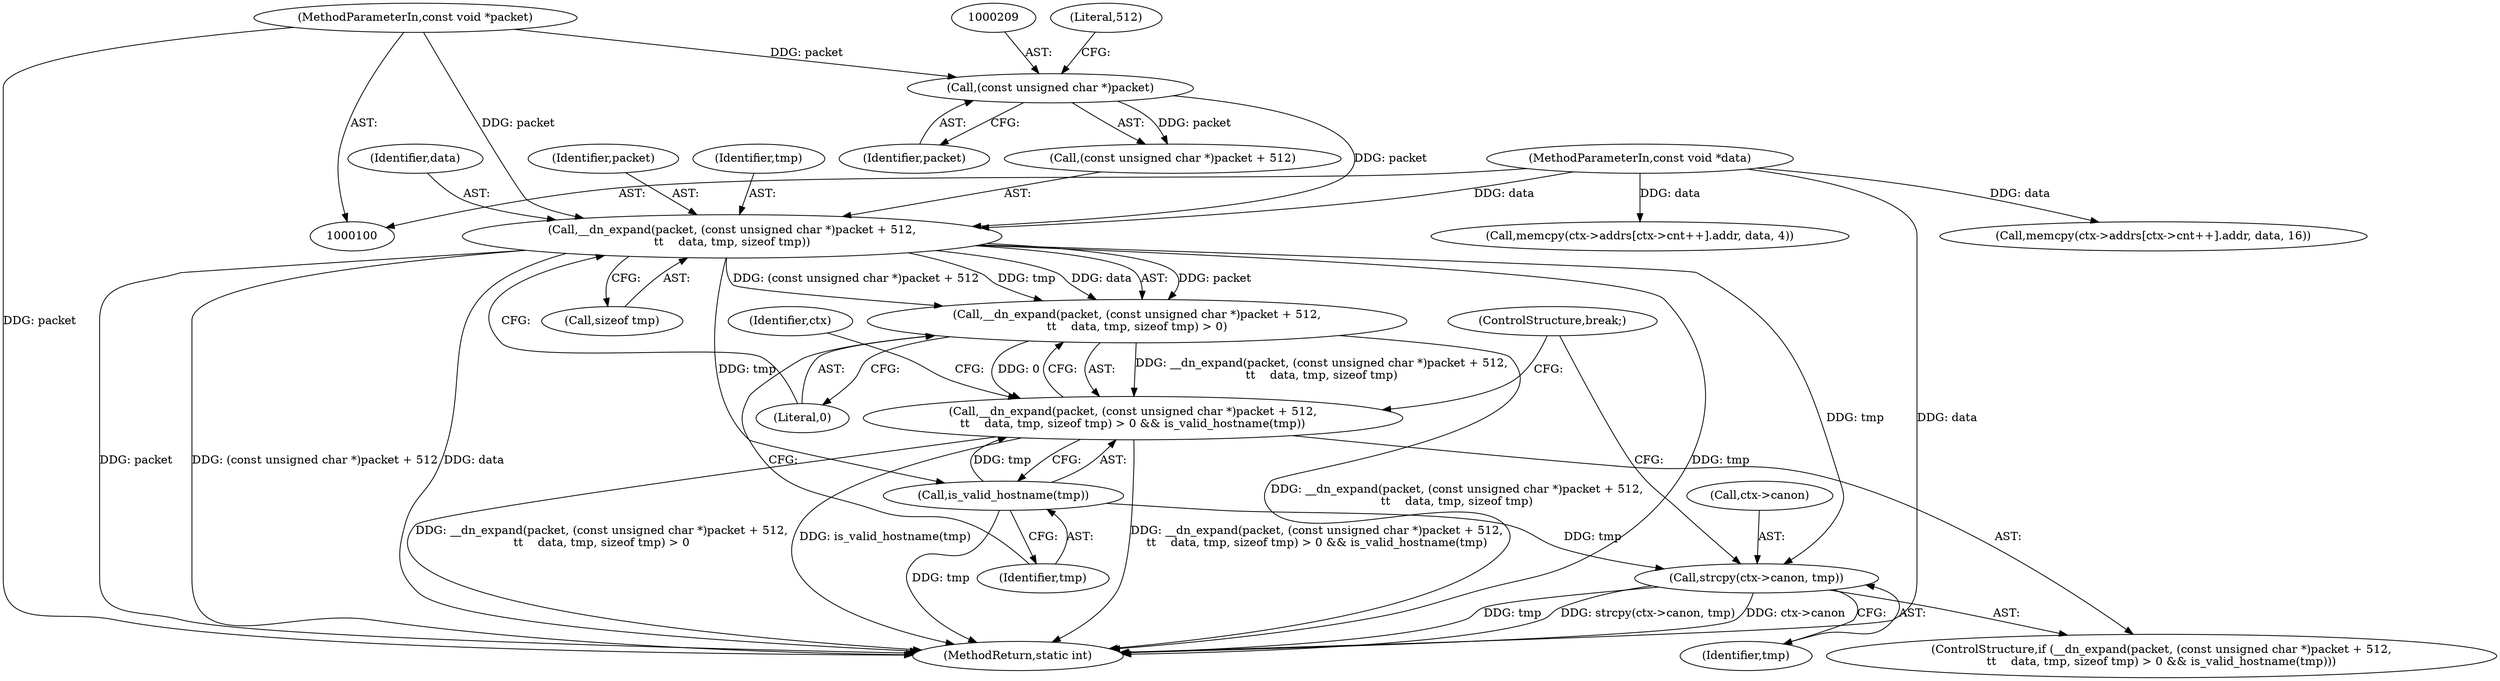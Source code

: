 digraph "0_musl_45ca5d3fcb6f874bf5ba55d0e9651cef68515395@pointer" {
"1000205" [label="(Call,__dn_expand(packet, (const unsigned char *)packet + 512,\n\t\t    data, tmp, sizeof tmp))"];
"1000208" [label="(Call,(const unsigned char *)packet)"];
"1000105" [label="(MethodParameterIn,const void *packet)"];
"1000103" [label="(MethodParameterIn,const void *data)"];
"1000204" [label="(Call,__dn_expand(packet, (const unsigned char *)packet + 512,\n\t\t    data, tmp, sizeof tmp) > 0)"];
"1000203" [label="(Call,__dn_expand(packet, (const unsigned char *)packet + 512,\n\t\t    data, tmp, sizeof tmp) > 0 && is_valid_hostname(tmp))"];
"1000217" [label="(Call,is_valid_hostname(tmp))"];
"1000219" [label="(Call,strcpy(ctx->canon, tmp))"];
"1000187" [label="(Call,memcpy(ctx->addrs[ctx->cnt++].addr, data, 16))"];
"1000105" [label="(MethodParameterIn,const void *packet)"];
"1000219" [label="(Call,strcpy(ctx->canon, tmp))"];
"1000203" [label="(Call,__dn_expand(packet, (const unsigned char *)packet + 512,\n\t\t    data, tmp, sizeof tmp) > 0 && is_valid_hostname(tmp))"];
"1000212" [label="(Identifier,data)"];
"1000224" [label="(ControlStructure,break;)"];
"1000221" [label="(Identifier,ctx)"];
"1000206" [label="(Identifier,packet)"];
"1000204" [label="(Call,__dn_expand(packet, (const unsigned char *)packet + 512,\n\t\t    data, tmp, sizeof tmp) > 0)"];
"1000218" [label="(Identifier,tmp)"];
"1000143" [label="(Call,memcpy(ctx->addrs[ctx->cnt++].addr, data, 4))"];
"1000214" [label="(Call,sizeof tmp)"];
"1000227" [label="(MethodReturn,static int)"];
"1000208" [label="(Call,(const unsigned char *)packet)"];
"1000223" [label="(Identifier,tmp)"];
"1000220" [label="(Call,ctx->canon)"];
"1000211" [label="(Literal,512)"];
"1000213" [label="(Identifier,tmp)"];
"1000207" [label="(Call,(const unsigned char *)packet + 512)"];
"1000216" [label="(Literal,0)"];
"1000205" [label="(Call,__dn_expand(packet, (const unsigned char *)packet + 512,\n\t\t    data, tmp, sizeof tmp))"];
"1000202" [label="(ControlStructure,if (__dn_expand(packet, (const unsigned char *)packet + 512,\n\t\t    data, tmp, sizeof tmp) > 0 && is_valid_hostname(tmp)))"];
"1000103" [label="(MethodParameterIn,const void *data)"];
"1000210" [label="(Identifier,packet)"];
"1000217" [label="(Call,is_valid_hostname(tmp))"];
"1000205" -> "1000204"  [label="AST: "];
"1000205" -> "1000214"  [label="CFG: "];
"1000206" -> "1000205"  [label="AST: "];
"1000207" -> "1000205"  [label="AST: "];
"1000212" -> "1000205"  [label="AST: "];
"1000213" -> "1000205"  [label="AST: "];
"1000214" -> "1000205"  [label="AST: "];
"1000216" -> "1000205"  [label="CFG: "];
"1000205" -> "1000227"  [label="DDG: packet"];
"1000205" -> "1000227"  [label="DDG: (const unsigned char *)packet + 512"];
"1000205" -> "1000227"  [label="DDG: data"];
"1000205" -> "1000227"  [label="DDG: tmp"];
"1000205" -> "1000204"  [label="DDG: packet"];
"1000205" -> "1000204"  [label="DDG: (const unsigned char *)packet + 512"];
"1000205" -> "1000204"  [label="DDG: tmp"];
"1000205" -> "1000204"  [label="DDG: data"];
"1000208" -> "1000205"  [label="DDG: packet"];
"1000105" -> "1000205"  [label="DDG: packet"];
"1000103" -> "1000205"  [label="DDG: data"];
"1000205" -> "1000217"  [label="DDG: tmp"];
"1000205" -> "1000219"  [label="DDG: tmp"];
"1000208" -> "1000207"  [label="AST: "];
"1000208" -> "1000210"  [label="CFG: "];
"1000209" -> "1000208"  [label="AST: "];
"1000210" -> "1000208"  [label="AST: "];
"1000211" -> "1000208"  [label="CFG: "];
"1000208" -> "1000207"  [label="DDG: packet"];
"1000105" -> "1000208"  [label="DDG: packet"];
"1000105" -> "1000100"  [label="AST: "];
"1000105" -> "1000227"  [label="DDG: packet"];
"1000103" -> "1000100"  [label="AST: "];
"1000103" -> "1000227"  [label="DDG: data"];
"1000103" -> "1000143"  [label="DDG: data"];
"1000103" -> "1000187"  [label="DDG: data"];
"1000204" -> "1000203"  [label="AST: "];
"1000204" -> "1000216"  [label="CFG: "];
"1000216" -> "1000204"  [label="AST: "];
"1000218" -> "1000204"  [label="CFG: "];
"1000203" -> "1000204"  [label="CFG: "];
"1000204" -> "1000227"  [label="DDG: __dn_expand(packet, (const unsigned char *)packet + 512,\n\t\t    data, tmp, sizeof tmp)"];
"1000204" -> "1000203"  [label="DDG: __dn_expand(packet, (const unsigned char *)packet + 512,\n\t\t    data, tmp, sizeof tmp)"];
"1000204" -> "1000203"  [label="DDG: 0"];
"1000203" -> "1000202"  [label="AST: "];
"1000203" -> "1000217"  [label="CFG: "];
"1000217" -> "1000203"  [label="AST: "];
"1000221" -> "1000203"  [label="CFG: "];
"1000224" -> "1000203"  [label="CFG: "];
"1000203" -> "1000227"  [label="DDG: is_valid_hostname(tmp)"];
"1000203" -> "1000227"  [label="DDG: __dn_expand(packet, (const unsigned char *)packet + 512,\n\t\t    data, tmp, sizeof tmp) > 0 && is_valid_hostname(tmp)"];
"1000203" -> "1000227"  [label="DDG: __dn_expand(packet, (const unsigned char *)packet + 512,\n\t\t    data, tmp, sizeof tmp) > 0"];
"1000217" -> "1000203"  [label="DDG: tmp"];
"1000217" -> "1000218"  [label="CFG: "];
"1000218" -> "1000217"  [label="AST: "];
"1000217" -> "1000227"  [label="DDG: tmp"];
"1000217" -> "1000219"  [label="DDG: tmp"];
"1000219" -> "1000202"  [label="AST: "];
"1000219" -> "1000223"  [label="CFG: "];
"1000220" -> "1000219"  [label="AST: "];
"1000223" -> "1000219"  [label="AST: "];
"1000224" -> "1000219"  [label="CFG: "];
"1000219" -> "1000227"  [label="DDG: tmp"];
"1000219" -> "1000227"  [label="DDG: strcpy(ctx->canon, tmp)"];
"1000219" -> "1000227"  [label="DDG: ctx->canon"];
}
